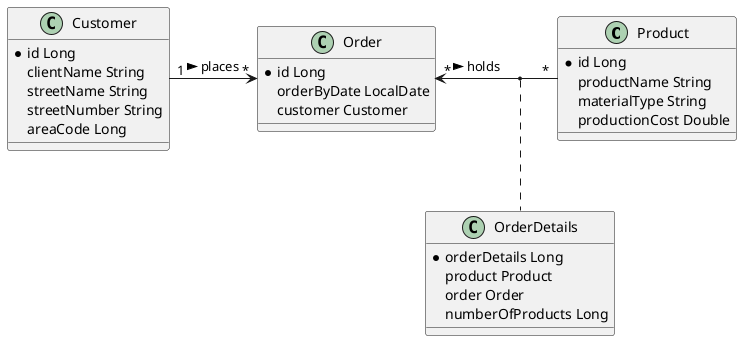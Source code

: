 @startuml

class Product{
    *id Long
    productName String
    materialType String
    productionCost Double
}

class Order{
    *id Long
    orderByDate LocalDate
    customer Customer
}

class Customer{
    *id Long
    clientName String
    streetName String
    streetNumber String
    areaCode Long
}

class OrderDetails{
    *orderDetails Long
    product Product
    order Order
    numberOfProducts Long
}

Customer "1" -> "*" Order: places >
Order "*" <- "*" Product: holds >
(Order, Product) .. OrderDetails
@enduml